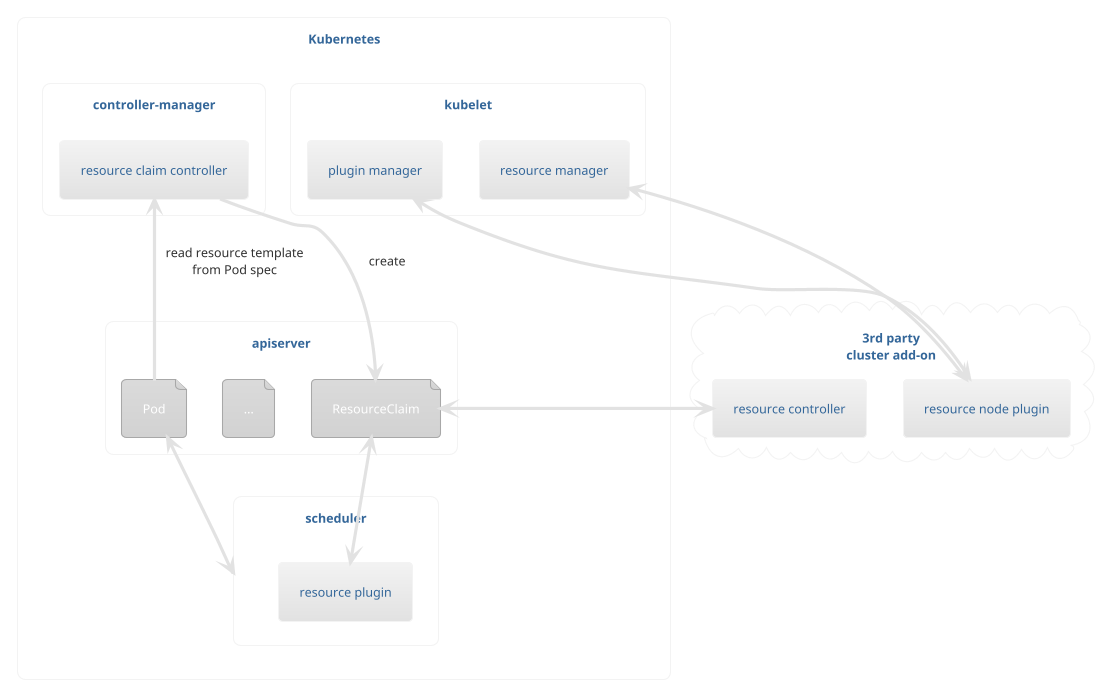 @startuml
!theme lightgray
skinparam componentStyle rectangle

cloud "3rd party\ncluster add-on" as 3rdparty {
  component "resource controller" as vendorcontroller
  component "resource node plugin" as vendornodeplugin
}

component Kubernetes {
  component apiserver {
      file Pod
      file "..." as otherapi
      file ResourceClaim
  }
  component scheduler {
    component "resource plugin" as k8sresourceplugin
  }
  component "controller-manager" as controllermanager {
    component "resource claim controller" as k8sresourceclaimcontroller
  }
  component kubelet {
    component "plugin manager" as pluginmanager
    component "resource manager" as resourcemanager
  }
}

vendorcontroller -[hidden]> vendornodeplugin
Pod -[hidden]> otherapi
otherapi -[hidden]> ResourceClaim

Pod -u-> k8sresourceclaimcontroller: read resource template\nfrom Pod spec
ResourceClaim <-u- k8sresourceclaimcontroller: create

Pod <--> scheduler
ResourceClaim <--> k8sresourceplugin

ResourceClaim <-> vendorcontroller
pluginmanager <-> vendornodeplugin
resourcemanager <-> vendornodeplugin
@enduml

